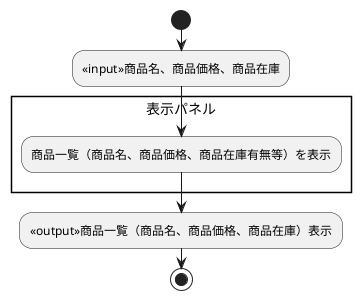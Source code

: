 @startuml
start
:<<input>>商品名、商品価格、商品在庫;
rectangle 表示パネル {
    :商品一覧（商品名、商品価格、商品在庫有無等）を表示;
}
:<<output>>商品一覧（商品名、商品価格、商品在庫）表示;
stop
@enduml
